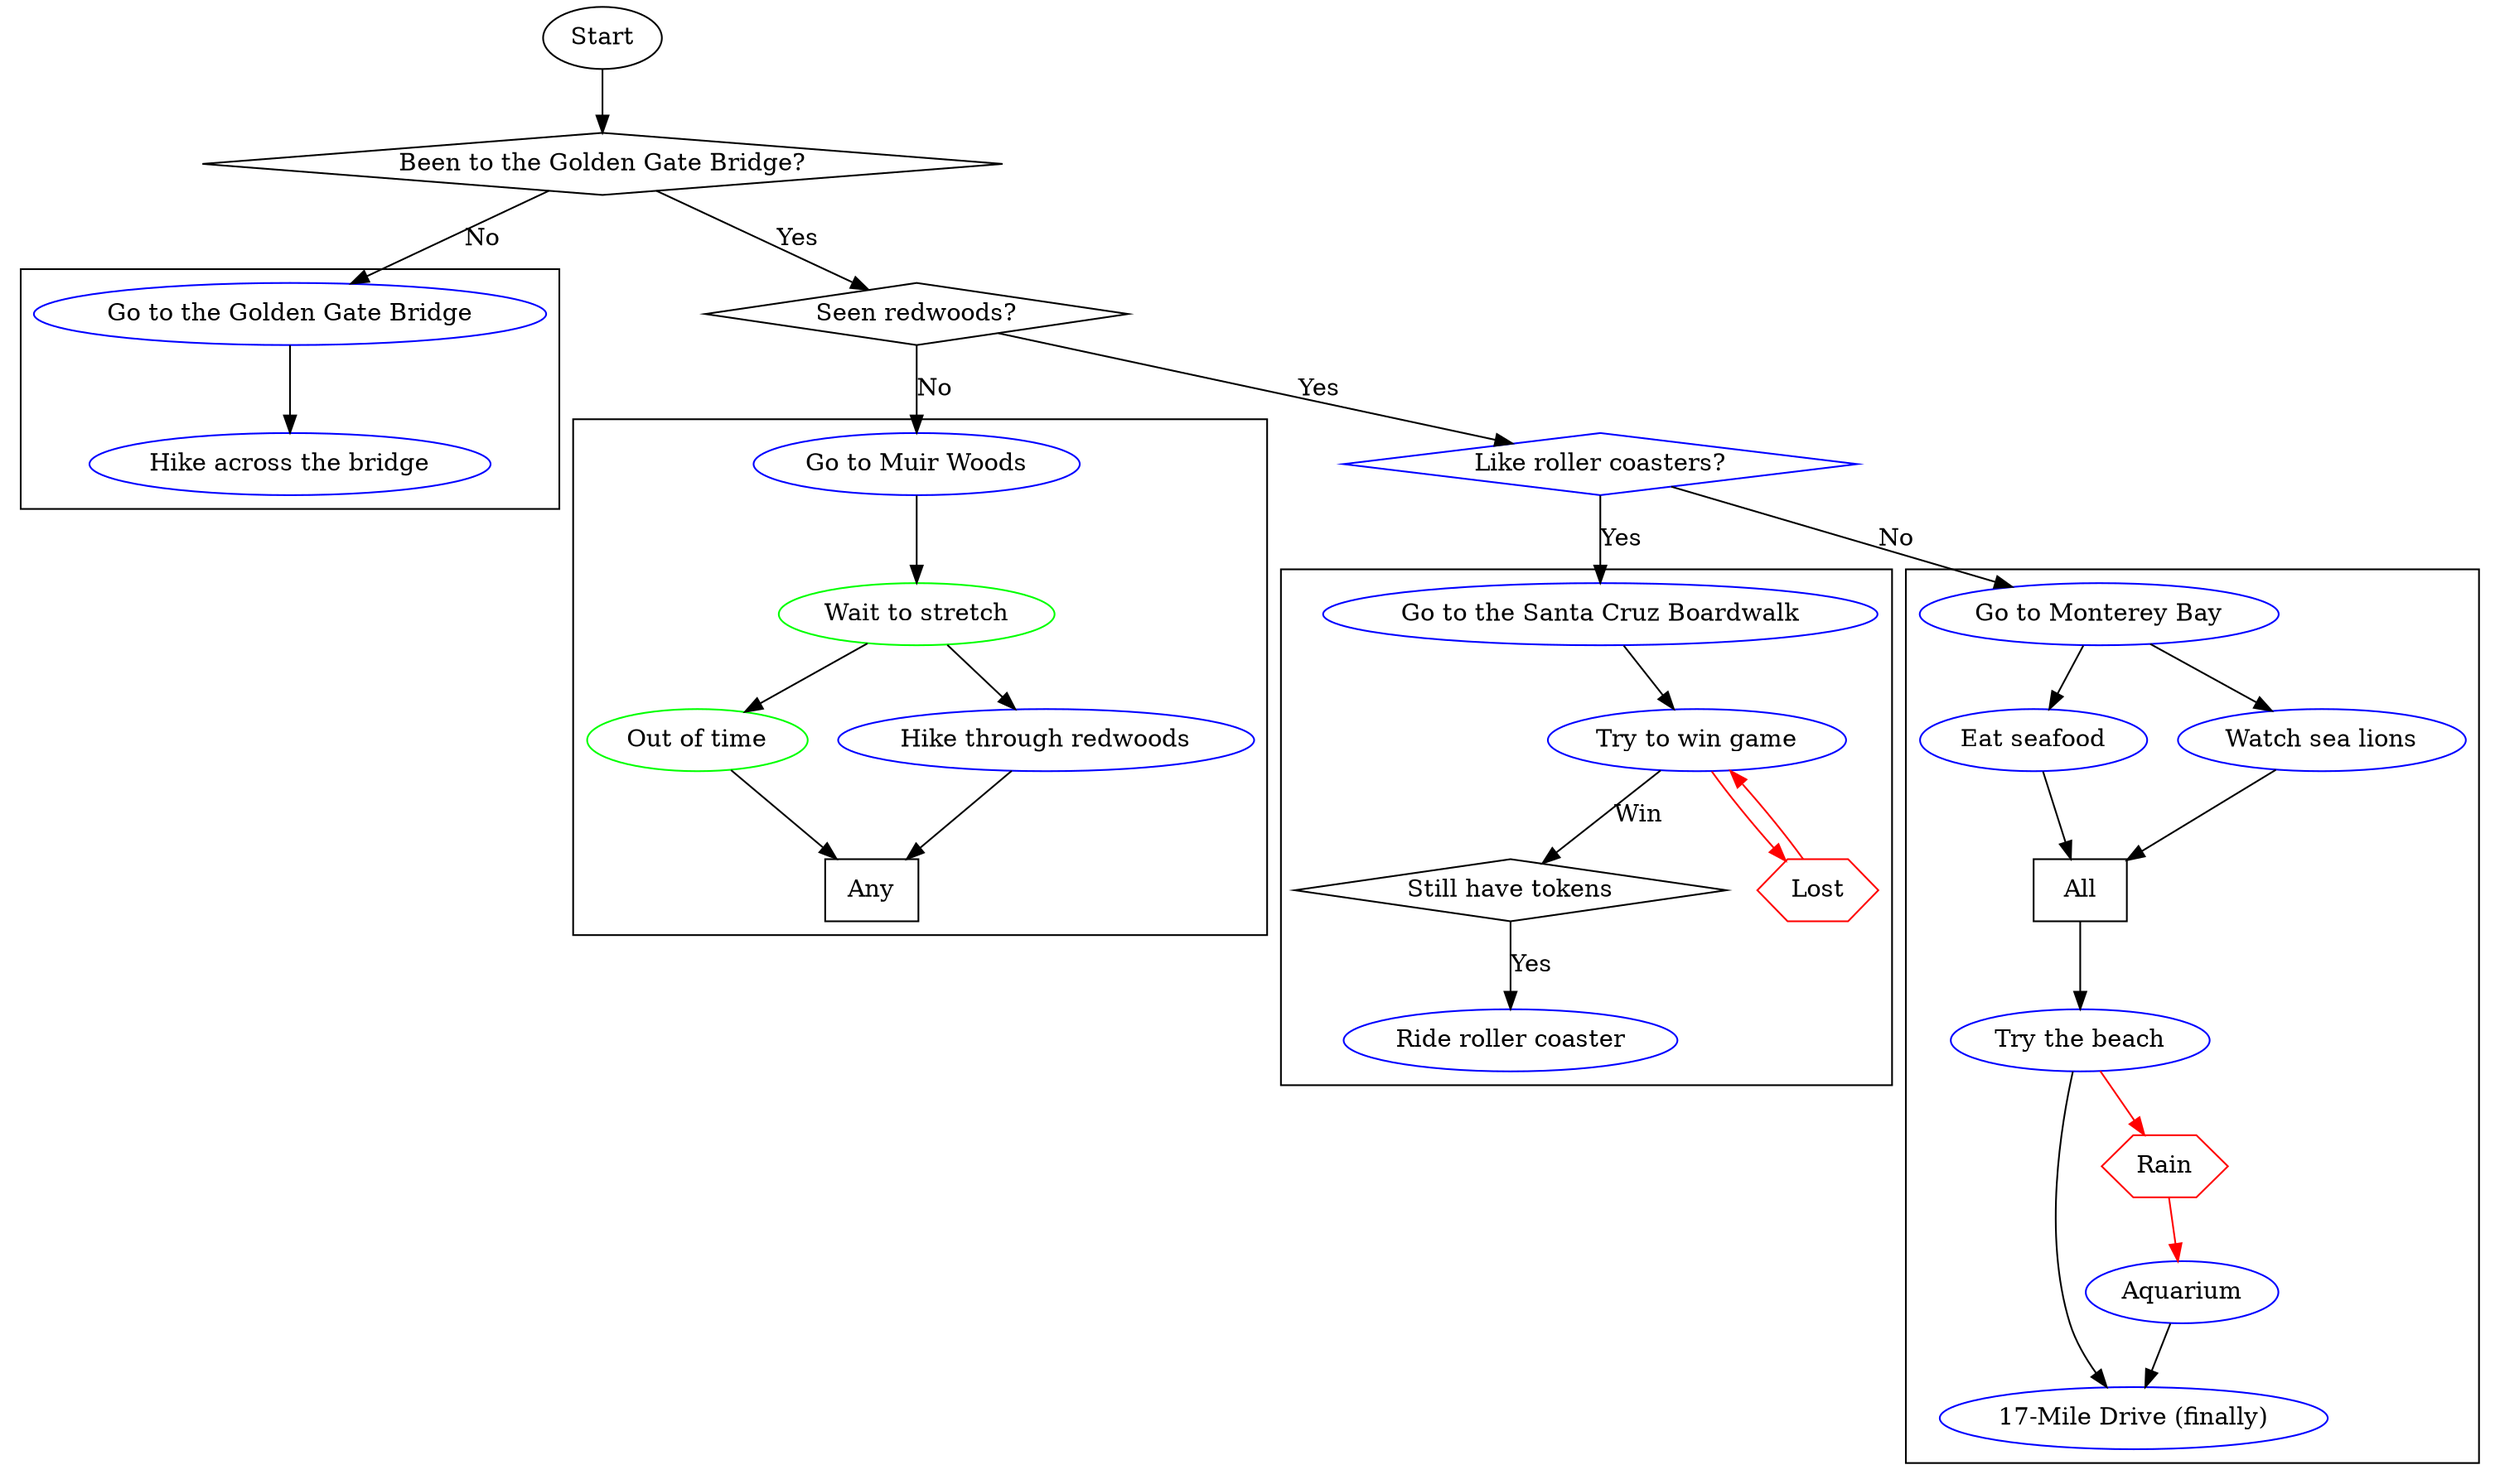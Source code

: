 digraph bayAreaTrip {
    start [label = "Start"]
    beenToBridge [label = "Been to the Golden Gate Bridge?" shape=diamond]
    beenToRedwoods [label = "Seen redwoods?" shape=diamond]
    isThrillSeeker [label = "Like roller coasters?" shape=diamond color=blue]

    gotoToBridge [label = "Go to the Golden Gate Bridge" color=blue]
    gotoToRedwoods [label = "Go to Muir Woods" color=blue]
    gotoToBoardwalk [label = "Go to the Santa Cruz Boardwalk" color=blue]
    gotoToMonterey [label = "Go to Monterey Bay" color=blue]

    start -> beenToBridge
    beenToBridge -> gotoToBridge [label = "No"]
    beenToBridge -> beenToRedwoods [label = "Yes"]
    beenToRedwoods -> gotoToRedwoods [label = "No"]
    beenToRedwoods -> isThrillSeeker [label = "Yes"]
    isThrillSeeker -> gotoToMonterey [label = "No"]
    isThrillSeeker -> gotoToBoardwalk [label = "Yes"]

    subgraph clusterBridge {
        hikeBridge [label = "Hike across the bridge" color=blue]
        gotoToBridge -> hikeBridge
    }

    subgraph clusterRedwoods {
        stretch [label = "Wait to stretch" color=green]
        countDown [label = "Out of time" color=green]
        hikeRedwood [label = "Hike through redwoods" color=blue]
        hikedone [label = "Any" shape=rectangle]
        gotoToRedwoods -> stretch
        stretch -> hikeRedwood
        stretch -> countDown
        hikeRedwood -> hikedone
        countDown -> hikedone
    }

    subgraph clusterMonterey {
        eatSeafood [label = "Eat seafood" color=blue]
        watchSeaLions [label = "Watch sea lions" color=blue]
        doneEating [label = "All" shape=rectangle]
        lookSeaGlass [label = "Try the beach" color=blue]
        aquarium [label = "Aquarium" color=blue]
        drive [label = "17-Mile Drive (finally)" color=blue]
        rain [label = "Rain" shape=hexagon color=red]
        gotoToMonterey -> eatSeafood
        gotoToMonterey -> watchSeaLions
        eatSeafood -> doneEating
        watchSeaLions -> doneEating
        doneEating -> lookSeaGlass
        lookSeaGlass -> drive
        lookSeaGlass -> rain [color=red]
        rain -> aquarium [color=red]
        aquarium -> drive
    }

    subgraph clusterBoardwalk {
        win [label = "Try to win game" color=blue]
        rollerCoaster [label = "Ride roller coaster" color=blue]
        haveTokens [label = "Still have tokens" shape=diamond]
        lost [label = "Lost" shape=hexagon color=red]
        gotoToBoardwalk -> win
        win -> lost [color=red]
        lost -> win [color=red]
        win -> haveTokens [label = "Win"]
        haveTokens -> rollerCoaster [label = "Yes"]
    }
}
